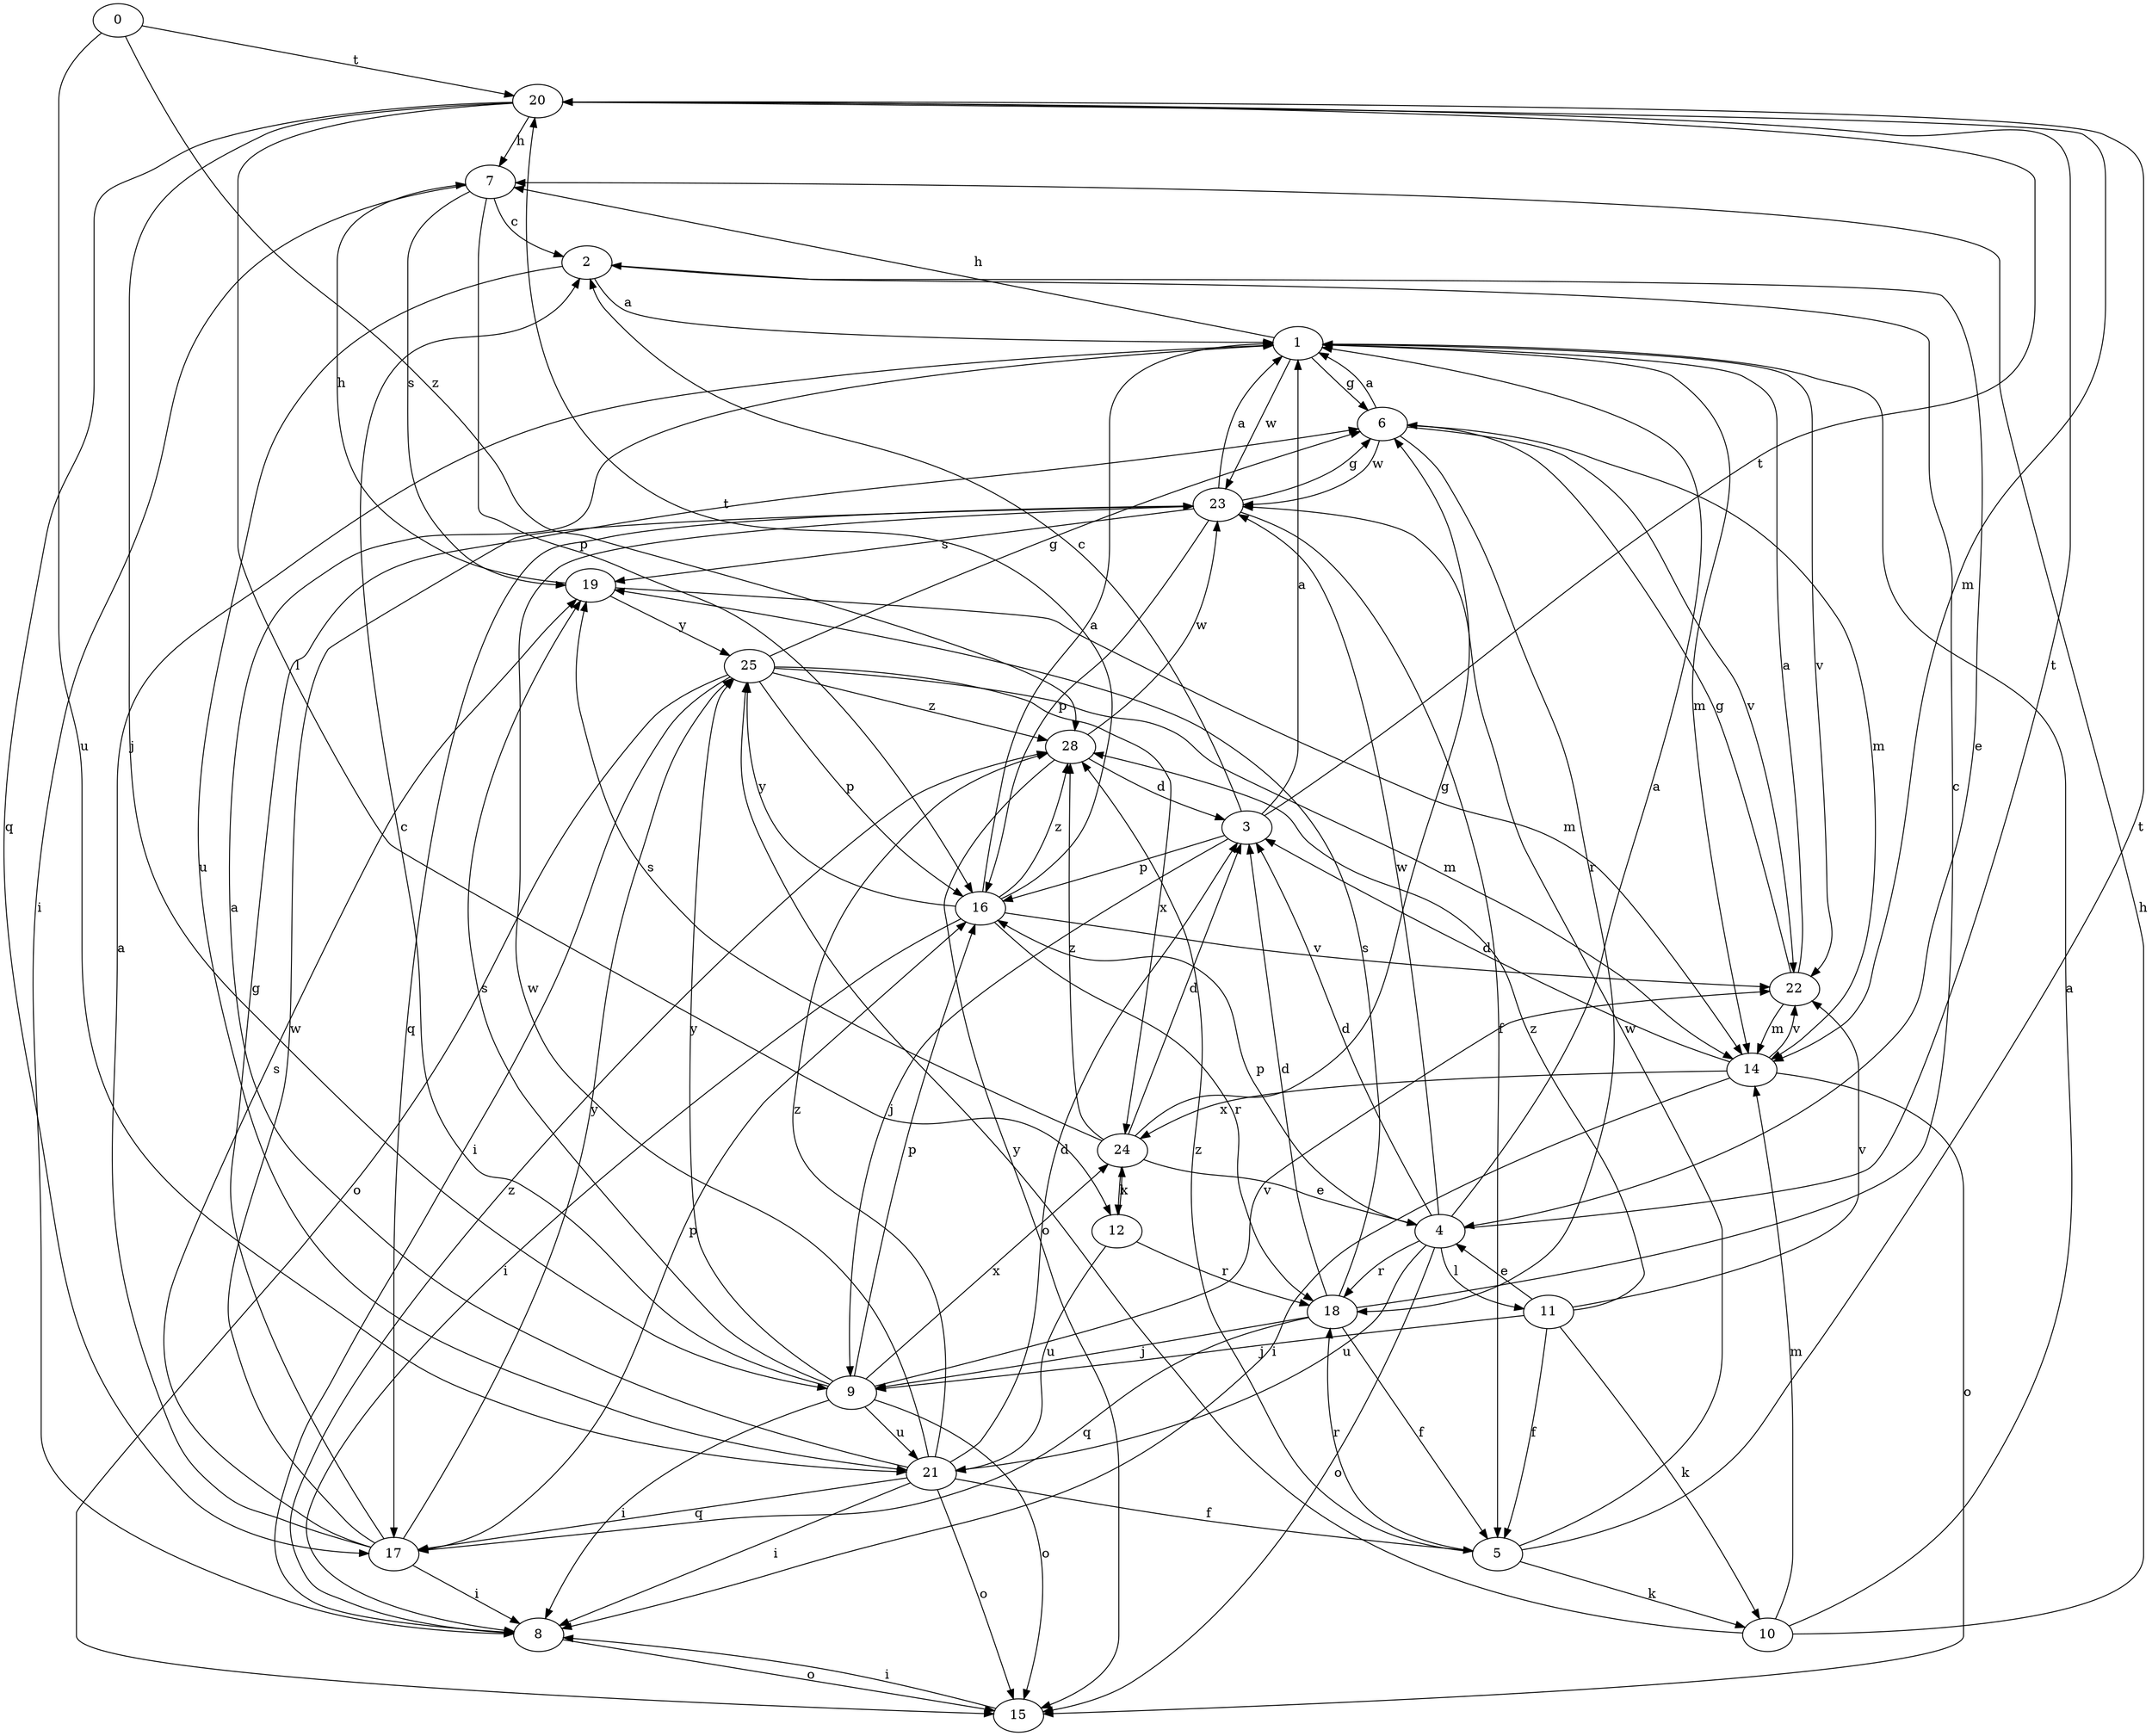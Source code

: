 strict digraph  {
0;
1;
2;
3;
4;
5;
6;
7;
8;
9;
10;
11;
12;
14;
15;
16;
17;
18;
19;
20;
21;
22;
23;
24;
25;
28;
0 -> 20  [label=t];
0 -> 21  [label=u];
0 -> 28  [label=z];
1 -> 6  [label=g];
1 -> 7  [label=h];
1 -> 14  [label=m];
1 -> 22  [label=v];
1 -> 23  [label=w];
2 -> 1  [label=a];
2 -> 4  [label=e];
2 -> 21  [label=u];
3 -> 1  [label=a];
3 -> 2  [label=c];
3 -> 9  [label=j];
3 -> 16  [label=p];
3 -> 20  [label=t];
4 -> 1  [label=a];
4 -> 3  [label=d];
4 -> 11  [label=l];
4 -> 15  [label=o];
4 -> 16  [label=p];
4 -> 18  [label=r];
4 -> 20  [label=t];
4 -> 21  [label=u];
4 -> 23  [label=w];
5 -> 10  [label=k];
5 -> 18  [label=r];
5 -> 20  [label=t];
5 -> 23  [label=w];
5 -> 28  [label=z];
6 -> 1  [label=a];
6 -> 14  [label=m];
6 -> 18  [label=r];
6 -> 22  [label=v];
6 -> 23  [label=w];
7 -> 2  [label=c];
7 -> 8  [label=i];
7 -> 16  [label=p];
7 -> 19  [label=s];
8 -> 15  [label=o];
8 -> 28  [label=z];
9 -> 2  [label=c];
9 -> 8  [label=i];
9 -> 15  [label=o];
9 -> 16  [label=p];
9 -> 19  [label=s];
9 -> 21  [label=u];
9 -> 22  [label=v];
9 -> 24  [label=x];
9 -> 25  [label=y];
10 -> 1  [label=a];
10 -> 7  [label=h];
10 -> 14  [label=m];
10 -> 25  [label=y];
11 -> 4  [label=e];
11 -> 5  [label=f];
11 -> 9  [label=j];
11 -> 10  [label=k];
11 -> 22  [label=v];
11 -> 28  [label=z];
12 -> 18  [label=r];
12 -> 21  [label=u];
12 -> 24  [label=x];
14 -> 3  [label=d];
14 -> 8  [label=i];
14 -> 15  [label=o];
14 -> 22  [label=v];
14 -> 24  [label=x];
15 -> 8  [label=i];
16 -> 1  [label=a];
16 -> 8  [label=i];
16 -> 18  [label=r];
16 -> 20  [label=t];
16 -> 22  [label=v];
16 -> 25  [label=y];
16 -> 28  [label=z];
17 -> 1  [label=a];
17 -> 6  [label=g];
17 -> 8  [label=i];
17 -> 16  [label=p];
17 -> 19  [label=s];
17 -> 23  [label=w];
17 -> 25  [label=y];
18 -> 2  [label=c];
18 -> 3  [label=d];
18 -> 5  [label=f];
18 -> 9  [label=j];
18 -> 17  [label=q];
18 -> 19  [label=s];
19 -> 7  [label=h];
19 -> 14  [label=m];
19 -> 25  [label=y];
20 -> 7  [label=h];
20 -> 9  [label=j];
20 -> 12  [label=l];
20 -> 14  [label=m];
20 -> 17  [label=q];
21 -> 1  [label=a];
21 -> 3  [label=d];
21 -> 5  [label=f];
21 -> 8  [label=i];
21 -> 15  [label=o];
21 -> 17  [label=q];
21 -> 23  [label=w];
21 -> 28  [label=z];
22 -> 1  [label=a];
22 -> 6  [label=g];
22 -> 14  [label=m];
23 -> 1  [label=a];
23 -> 5  [label=f];
23 -> 6  [label=g];
23 -> 16  [label=p];
23 -> 17  [label=q];
23 -> 19  [label=s];
24 -> 3  [label=d];
24 -> 4  [label=e];
24 -> 6  [label=g];
24 -> 12  [label=l];
24 -> 19  [label=s];
24 -> 28  [label=z];
25 -> 6  [label=g];
25 -> 8  [label=i];
25 -> 14  [label=m];
25 -> 15  [label=o];
25 -> 16  [label=p];
25 -> 24  [label=x];
25 -> 28  [label=z];
28 -> 3  [label=d];
28 -> 15  [label=o];
28 -> 23  [label=w];
}
